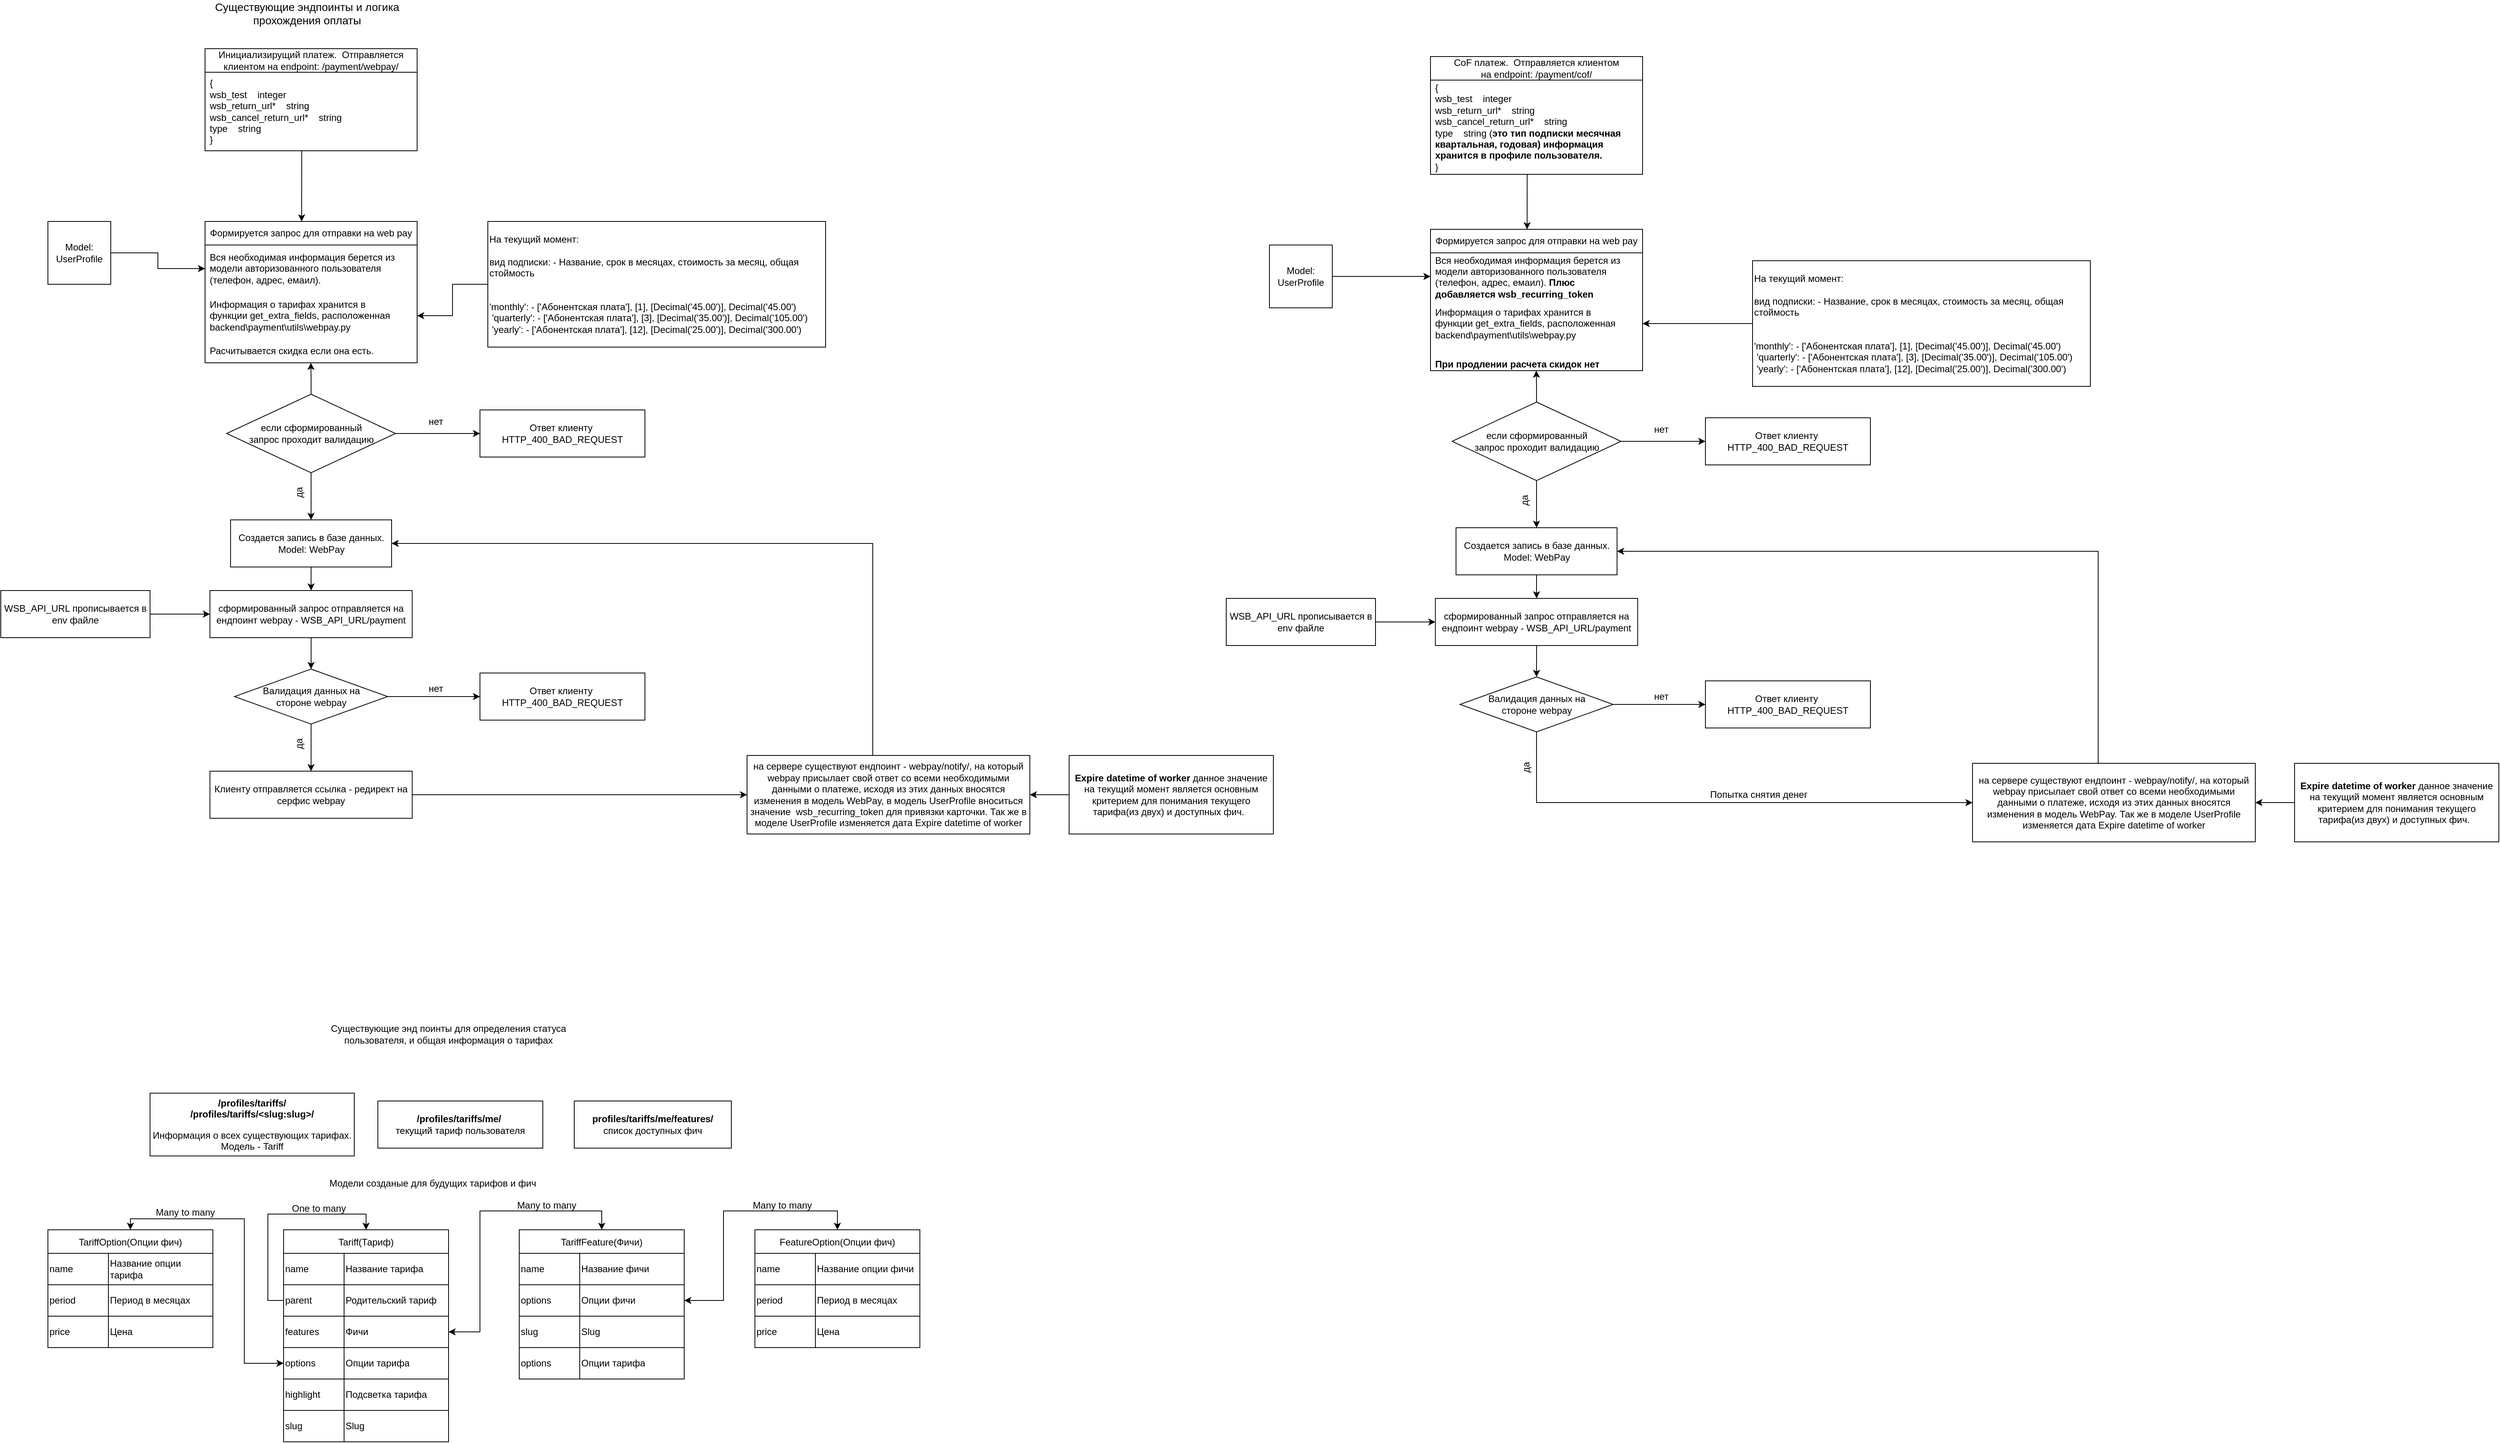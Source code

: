 <mxfile version="21.8.0" type="github">
  <diagram name="Страница — 1" id="0JQ686lqPjQ36ibhbS3w">
    <mxGraphModel dx="6007" dy="2873" grid="1" gridSize="10" guides="1" tooltips="1" connect="1" arrows="1" fold="1" page="1" pageScale="1" pageWidth="827" pageHeight="1169" math="0" shadow="0">
      <root>
        <mxCell id="0" />
        <mxCell id="1" parent="0" />
        <mxCell id="bqGs3hgugpt45MELi2YD-1" value="&lt;font style=&quot;font-size: 14px;&quot;&gt;Существующие эндпоинты и логика прохождения оплаты&lt;/font&gt;" style="text;html=1;strokeColor=none;fillColor=none;align=center;verticalAlign=middle;whiteSpace=wrap;rounded=0;" parent="1" vertex="1">
          <mxGeometry x="290" y="40" width="280" height="30" as="geometry" />
        </mxCell>
        <mxCell id="bqGs3hgugpt45MELi2YD-169" style="edgeStyle=orthogonalEdgeStyle;rounded=0;orthogonalLoop=1;jettySize=auto;html=1;entryX=0.5;entryY=0;entryDx=0;entryDy=0;" parent="1" source="bqGs3hgugpt45MELi2YD-86" target="bqGs3hgugpt45MELi2YD-82" edge="1">
          <mxGeometry relative="1" as="geometry">
            <Array as="points">
              <mxPoint x="380" y="1694" />
              <mxPoint x="380" y="1584" />
              <mxPoint x="505" y="1584" />
            </Array>
          </mxGeometry>
        </mxCell>
        <mxCell id="bqGs3hgugpt45MELi2YD-5" value="Инициализирущий платеж.&amp;nbsp; Отправляется клиентом на&amp;nbsp;endpoint: /payment/webpay/" style="swimlane;fontStyle=0;childLayout=stackLayout;horizontal=1;startSize=30;horizontalStack=0;resizeParent=1;resizeParentMax=0;resizeLast=0;collapsible=1;marginBottom=0;whiteSpace=wrap;html=1;" parent="1" vertex="1">
          <mxGeometry x="300" y="100" width="270" height="130" as="geometry" />
        </mxCell>
        <mxCell id="bqGs3hgugpt45MELi2YD-7" value="&lt;div&gt;{&lt;/div&gt;&lt;div&gt;wsb_test&lt;span style=&quot;white-space: pre;&quot;&gt;&amp;nbsp;&amp;nbsp;&amp;nbsp;&amp;nbsp;&lt;/span&gt;integer&lt;/div&gt;&lt;div&gt;wsb_return_url*&lt;span style=&quot;&quot;&gt;&lt;span style=&quot;white-space: pre;&quot;&gt;&amp;nbsp;&amp;nbsp;&amp;nbsp;&amp;nbsp;&lt;/span&gt;&lt;/span&gt;string&lt;/div&gt;&lt;div&gt;wsb_cancel_return_url*&lt;span style=&quot;&quot;&gt;&lt;span style=&quot;white-space: pre;&quot;&gt;&amp;nbsp;&amp;nbsp;&amp;nbsp;&amp;nbsp;&lt;/span&gt;&lt;/span&gt;string&lt;/div&gt;&lt;div&gt;type&lt;span style=&quot;&quot;&gt;&lt;span style=&quot;white-space: pre;&quot;&gt;&amp;nbsp;&amp;nbsp;&amp;nbsp;&amp;nbsp;&lt;/span&gt;&lt;/span&gt;string&lt;/div&gt;&lt;div&gt;}&lt;/div&gt;" style="text;strokeColor=none;fillColor=none;align=left;verticalAlign=middle;spacingLeft=4;spacingRight=4;overflow=hidden;points=[[0,0.5],[1,0.5]];portConstraint=eastwest;rotatable=0;whiteSpace=wrap;html=1;" parent="bqGs3hgugpt45MELi2YD-5" vertex="1">
          <mxGeometry y="30" width="270" height="100" as="geometry" />
        </mxCell>
        <mxCell id="bqGs3hgugpt45MELi2YD-9" value="" style="endArrow=classic;html=1;rounded=0;exitX=0.456;exitY=0.997;exitDx=0;exitDy=0;exitPerimeter=0;" parent="1" source="bqGs3hgugpt45MELi2YD-7" edge="1">
          <mxGeometry width="50" height="50" relative="1" as="geometry">
            <mxPoint x="530" y="140" as="sourcePoint" />
            <mxPoint x="423" y="320" as="targetPoint" />
          </mxGeometry>
        </mxCell>
        <mxCell id="bqGs3hgugpt45MELi2YD-10" value="Формируется запрос для отправки на web pay" style="swimlane;fontStyle=0;childLayout=stackLayout;horizontal=1;startSize=30;horizontalStack=0;resizeParent=1;resizeParentMax=0;resizeLast=0;collapsible=1;marginBottom=0;whiteSpace=wrap;html=1;" parent="1" vertex="1">
          <mxGeometry x="300" y="320" width="270" height="180" as="geometry" />
        </mxCell>
        <mxCell id="bqGs3hgugpt45MELi2YD-11" value="Вся необходимая информация берется из модели авторизованного&amp;nbsp;пользователя (телефон, адрес, емаил)." style="text;strokeColor=none;fillColor=none;align=left;verticalAlign=middle;spacingLeft=4;spacingRight=4;overflow=hidden;points=[[0,0.5],[1,0.5]];portConstraint=eastwest;rotatable=0;whiteSpace=wrap;html=1;" parent="bqGs3hgugpt45MELi2YD-10" vertex="1">
          <mxGeometry y="30" width="270" height="60" as="geometry" />
        </mxCell>
        <mxCell id="bqGs3hgugpt45MELi2YD-12" value="Информация о тарифах хранится в функции&amp;nbsp;get_extra_fields, расположенная backend\payment\utils\webpay.py" style="text;strokeColor=none;fillColor=none;align=left;verticalAlign=middle;spacingLeft=4;spacingRight=4;overflow=hidden;points=[[0,0.5],[1,0.5]];portConstraint=eastwest;rotatable=0;whiteSpace=wrap;html=1;" parent="bqGs3hgugpt45MELi2YD-10" vertex="1">
          <mxGeometry y="90" width="270" height="60" as="geometry" />
        </mxCell>
        <mxCell id="bqGs3hgugpt45MELi2YD-13" value="Расчитывается скидка если она есть." style="text;strokeColor=none;fillColor=none;align=left;verticalAlign=middle;spacingLeft=4;spacingRight=4;overflow=hidden;points=[[0,0.5],[1,0.5]];portConstraint=eastwest;rotatable=0;whiteSpace=wrap;html=1;" parent="bqGs3hgugpt45MELi2YD-10" vertex="1">
          <mxGeometry y="150" width="270" height="30" as="geometry" />
        </mxCell>
        <mxCell id="bqGs3hgugpt45MELi2YD-15" style="edgeStyle=orthogonalEdgeStyle;rounded=0;orthogonalLoop=1;jettySize=auto;html=1;entryX=0;entryY=0.5;entryDx=0;entryDy=0;" parent="1" source="bqGs3hgugpt45MELi2YD-14" target="bqGs3hgugpt45MELi2YD-11" edge="1">
          <mxGeometry relative="1" as="geometry" />
        </mxCell>
        <mxCell id="bqGs3hgugpt45MELi2YD-14" value="Model: UserProfile" style="whiteSpace=wrap;html=1;aspect=fixed;" parent="1" vertex="1">
          <mxGeometry x="100" y="320" width="80" height="80" as="geometry" />
        </mxCell>
        <mxCell id="bqGs3hgugpt45MELi2YD-20" style="edgeStyle=orthogonalEdgeStyle;rounded=0;orthogonalLoop=1;jettySize=auto;html=1;entryX=1;entryY=0.5;entryDx=0;entryDy=0;" parent="1" source="bqGs3hgugpt45MELi2YD-19" target="bqGs3hgugpt45MELi2YD-12" edge="1">
          <mxGeometry relative="1" as="geometry" />
        </mxCell>
        <mxCell id="bqGs3hgugpt45MELi2YD-19" value="На текущий момент:&lt;br&gt;&lt;br&gt;вид подписки: - Название, срок в месяцах, стоимость за месяц, общая стоймость&lt;br&gt;&lt;br&gt;&lt;br&gt;&lt;div&gt;&#39;monthly&#39;: - [&#39;Абонентская плата&#39;], [1], [Decimal(&#39;45.00&#39;)], Decimal(&#39;45.00&#39;)&lt;/div&gt;&lt;div&gt;&amp;nbsp;&#39;quarterly&#39;: - [&#39;Абонентская плата&#39;], [3], [Decimal(&#39;35.00&#39;)], Decimal(&#39;105.00&#39;)&lt;/div&gt;&lt;div&gt;&amp;nbsp;&#39;yearly&#39;: - [&#39;Абонентская плата&#39;], [12], [Decimal(&#39;25.00&#39;)], Decimal(&#39;300.00&#39;)&lt;/div&gt;" style="rounded=0;whiteSpace=wrap;html=1;align=left;" parent="1" vertex="1">
          <mxGeometry x="660" y="320" width="430" height="160" as="geometry" />
        </mxCell>
        <mxCell id="bqGs3hgugpt45MELi2YD-24" style="edgeStyle=orthogonalEdgeStyle;rounded=0;orthogonalLoop=1;jettySize=auto;html=1;entryX=0.499;entryY=1;entryDx=0;entryDy=0;entryPerimeter=0;" parent="1" source="bqGs3hgugpt45MELi2YD-21" target="bqGs3hgugpt45MELi2YD-13" edge="1">
          <mxGeometry relative="1" as="geometry" />
        </mxCell>
        <mxCell id="bqGs3hgugpt45MELi2YD-27" style="edgeStyle=orthogonalEdgeStyle;rounded=0;orthogonalLoop=1;jettySize=auto;html=1;entryX=0.5;entryY=0;entryDx=0;entryDy=0;" parent="1" source="bqGs3hgugpt45MELi2YD-21" target="bqGs3hgugpt45MELi2YD-25" edge="1">
          <mxGeometry relative="1" as="geometry" />
        </mxCell>
        <mxCell id="bqGs3hgugpt45MELi2YD-36" style="edgeStyle=orthogonalEdgeStyle;rounded=0;orthogonalLoop=1;jettySize=auto;html=1;entryX=0;entryY=0.5;entryDx=0;entryDy=0;" parent="1" source="bqGs3hgugpt45MELi2YD-21" target="bqGs3hgugpt45MELi2YD-35" edge="1">
          <mxGeometry relative="1" as="geometry" />
        </mxCell>
        <mxCell id="bqGs3hgugpt45MELi2YD-21" value="если сформированный&lt;br&gt;запрос проходит валидацию" style="rhombus;whiteSpace=wrap;html=1;" parent="1" vertex="1">
          <mxGeometry x="327.5" y="540" width="215" height="100" as="geometry" />
        </mxCell>
        <mxCell id="bqGs3hgugpt45MELi2YD-33" style="edgeStyle=orthogonalEdgeStyle;rounded=0;orthogonalLoop=1;jettySize=auto;html=1;" parent="1" source="bqGs3hgugpt45MELi2YD-25" target="bqGs3hgugpt45MELi2YD-29" edge="1">
          <mxGeometry relative="1" as="geometry" />
        </mxCell>
        <mxCell id="bqGs3hgugpt45MELi2YD-25" value="Создается запись в базе данных. Model:&amp;nbsp;WebPay" style="rounded=0;whiteSpace=wrap;html=1;" parent="1" vertex="1">
          <mxGeometry x="332.5" y="700" width="205" height="60" as="geometry" />
        </mxCell>
        <mxCell id="bqGs3hgugpt45MELi2YD-28" value="да" style="text;html=1;strokeColor=none;fillColor=none;align=center;verticalAlign=middle;whiteSpace=wrap;rounded=0;rotation=-90;" parent="1" vertex="1">
          <mxGeometry x="390" y="650" width="60" height="30" as="geometry" />
        </mxCell>
        <mxCell id="bqGs3hgugpt45MELi2YD-39" style="edgeStyle=orthogonalEdgeStyle;rounded=0;orthogonalLoop=1;jettySize=auto;html=1;entryX=0.5;entryY=0;entryDx=0;entryDy=0;" parent="1" source="bqGs3hgugpt45MELi2YD-29" target="bqGs3hgugpt45MELi2YD-34" edge="1">
          <mxGeometry relative="1" as="geometry" />
        </mxCell>
        <mxCell id="bqGs3hgugpt45MELi2YD-29" value="сформированный запрос отправляется на ендпоинт webpay - WSB_API_URL/payment" style="rounded=0;whiteSpace=wrap;html=1;" parent="1" vertex="1">
          <mxGeometry x="306.25" y="790" width="257.5" height="60" as="geometry" />
        </mxCell>
        <mxCell id="bqGs3hgugpt45MELi2YD-32" style="edgeStyle=orthogonalEdgeStyle;rounded=0;orthogonalLoop=1;jettySize=auto;html=1;entryX=0;entryY=0.5;entryDx=0;entryDy=0;" parent="1" source="bqGs3hgugpt45MELi2YD-31" target="bqGs3hgugpt45MELi2YD-29" edge="1">
          <mxGeometry relative="1" as="geometry">
            <mxPoint x="300" y="820" as="targetPoint" />
          </mxGeometry>
        </mxCell>
        <mxCell id="bqGs3hgugpt45MELi2YD-31" value="WSB_API_URL прописывается в env файле" style="rounded=0;whiteSpace=wrap;html=1;" parent="1" vertex="1">
          <mxGeometry x="40" y="790" width="190" height="60" as="geometry" />
        </mxCell>
        <mxCell id="bqGs3hgugpt45MELi2YD-41" style="edgeStyle=orthogonalEdgeStyle;rounded=0;orthogonalLoop=1;jettySize=auto;html=1;entryX=0;entryY=0.5;entryDx=0;entryDy=0;" parent="1" source="bqGs3hgugpt45MELi2YD-34" target="bqGs3hgugpt45MELi2YD-40" edge="1">
          <mxGeometry relative="1" as="geometry" />
        </mxCell>
        <mxCell id="bqGs3hgugpt45MELi2YD-46" style="edgeStyle=orthogonalEdgeStyle;rounded=0;orthogonalLoop=1;jettySize=auto;html=1;entryX=0.5;entryY=0;entryDx=0;entryDy=0;" parent="1" source="bqGs3hgugpt45MELi2YD-34" target="bqGs3hgugpt45MELi2YD-45" edge="1">
          <mxGeometry relative="1" as="geometry" />
        </mxCell>
        <mxCell id="bqGs3hgugpt45MELi2YD-34" value="Валидация данных на&lt;br&gt;стороне webpay" style="rhombus;whiteSpace=wrap;html=1;" parent="1" vertex="1">
          <mxGeometry x="337.5" y="890" width="195" height="70" as="geometry" />
        </mxCell>
        <mxCell id="bqGs3hgugpt45MELi2YD-35" value="Ответ клиенту&amp;nbsp;&lt;br&gt;HTTP_400_BAD_REQUEST" style="rounded=0;whiteSpace=wrap;html=1;" parent="1" vertex="1">
          <mxGeometry x="650" y="560" width="210" height="60" as="geometry" />
        </mxCell>
        <mxCell id="bqGs3hgugpt45MELi2YD-37" value="нет" style="text;html=1;strokeColor=none;fillColor=none;align=center;verticalAlign=middle;whiteSpace=wrap;rounded=0;rotation=0;" parent="1" vertex="1">
          <mxGeometry x="563.75" y="560" width="60" height="30" as="geometry" />
        </mxCell>
        <mxCell id="bqGs3hgugpt45MELi2YD-40" value="Ответ клиенту&amp;nbsp;&lt;br&gt;HTTP_400_BAD_REQUEST" style="rounded=0;whiteSpace=wrap;html=1;" parent="1" vertex="1">
          <mxGeometry x="650" y="895" width="210" height="60" as="geometry" />
        </mxCell>
        <mxCell id="bqGs3hgugpt45MELi2YD-42" value="нет" style="text;html=1;strokeColor=none;fillColor=none;align=center;verticalAlign=middle;whiteSpace=wrap;rounded=0;rotation=0;" parent="1" vertex="1">
          <mxGeometry x="563.75" y="900" width="60" height="30" as="geometry" />
        </mxCell>
        <mxCell id="bqGs3hgugpt45MELi2YD-49" style="edgeStyle=orthogonalEdgeStyle;rounded=0;orthogonalLoop=1;jettySize=auto;html=1;" parent="1" source="bqGs3hgugpt45MELi2YD-45" edge="1">
          <mxGeometry relative="1" as="geometry">
            <mxPoint x="990.0" y="1050" as="targetPoint" />
          </mxGeometry>
        </mxCell>
        <mxCell id="bqGs3hgugpt45MELi2YD-45" value="Клиенту отправляется ссылка - редирект на серфис webpay" style="rounded=0;whiteSpace=wrap;html=1;" parent="1" vertex="1">
          <mxGeometry x="306.25" y="1020" width="257.5" height="60" as="geometry" />
        </mxCell>
        <mxCell id="bqGs3hgugpt45MELi2YD-48" value="да" style="text;html=1;strokeColor=none;fillColor=none;align=center;verticalAlign=middle;whiteSpace=wrap;rounded=0;rotation=-90;" parent="1" vertex="1">
          <mxGeometry x="390" y="970" width="60" height="30" as="geometry" />
        </mxCell>
        <mxCell id="bqGs3hgugpt45MELi2YD-51" style="edgeStyle=orthogonalEdgeStyle;rounded=0;orthogonalLoop=1;jettySize=auto;html=1;entryX=1;entryY=0.5;entryDx=0;entryDy=0;" parent="1" source="bqGs3hgugpt45MELi2YD-50" target="bqGs3hgugpt45MELi2YD-25" edge="1">
          <mxGeometry relative="1" as="geometry">
            <Array as="points">
              <mxPoint x="1150" y="730" />
            </Array>
          </mxGeometry>
        </mxCell>
        <mxCell id="bqGs3hgugpt45MELi2YD-50" value="на сервере существуют ендпоинт -&amp;nbsp;webpay/notify/, на который webpay присылает свой ответ со всеми необходимыми данными о платеже, исходя из этих данных вносятся изменения в модель WebPay, в модель UserProfile вноситься значение&amp;nbsp;&amp;nbsp;wsb_recurring_token&lt;span style=&quot;background-color: initial;&quot;&gt;&amp;nbsp;для привязки карточки. Так же в моделе&amp;nbsp;&lt;/span&gt;UserProfile изменяется дата&amp;nbsp;Expire datetime of worker" style="rounded=0;whiteSpace=wrap;html=1;" parent="1" vertex="1">
          <mxGeometry x="990" y="1000" width="360" height="100" as="geometry" />
        </mxCell>
        <mxCell id="bqGs3hgugpt45MELi2YD-53" style="edgeStyle=orthogonalEdgeStyle;rounded=0;orthogonalLoop=1;jettySize=auto;html=1;entryX=1;entryY=0.5;entryDx=0;entryDy=0;" parent="1" source="bqGs3hgugpt45MELi2YD-52" target="bqGs3hgugpt45MELi2YD-50" edge="1">
          <mxGeometry relative="1" as="geometry" />
        </mxCell>
        <mxCell id="bqGs3hgugpt45MELi2YD-52" value="&lt;b&gt;Expire datetime of worker&lt;/b&gt; данное значение на текущий момент является основным критерием для понимания текущего тарифа(из двух) и доступных фич.&amp;nbsp;&amp;nbsp;" style="rounded=0;whiteSpace=wrap;html=1;" parent="1" vertex="1">
          <mxGeometry x="1400" y="1000" width="260" height="100" as="geometry" />
        </mxCell>
        <mxCell id="bqGs3hgugpt45MELi2YD-54" value="Существующие энд поинты для определения статуса пользователя, и общая информация о тарифах" style="text;html=1;strokeColor=none;fillColor=none;align=center;verticalAlign=middle;whiteSpace=wrap;rounded=0;" parent="1" vertex="1">
          <mxGeometry x="450" y="1340" width="320" height="30" as="geometry" />
        </mxCell>
        <mxCell id="bqGs3hgugpt45MELi2YD-55" value="&lt;b&gt;​/profiles​/tariffs​/&lt;br&gt;&lt;/b&gt;&lt;b style=&quot;background-color: initial;&quot;&gt;/profiles/tariffs/&amp;lt;slug:slug&amp;gt;/&lt;/b&gt;&lt;b&gt;&lt;br&gt;&lt;/b&gt;&lt;p class=&quot;MsoNormal&quot;&gt;&lt;/p&gt;Информация о всех существующих тарифах.&lt;br&gt;Модель -&amp;nbsp;Tariff" style="rounded=0;whiteSpace=wrap;html=1;" parent="1" vertex="1">
          <mxGeometry x="230" y="1430" width="260" height="80" as="geometry" />
        </mxCell>
        <mxCell id="bqGs3hgugpt45MELi2YD-56" value="&lt;span style=&quot;border-color: var(--border-color);&quot;&gt;&lt;b&gt;​/profiles​/tariffs​/me/&amp;nbsp;&lt;/b&gt;&lt;br&gt;текущий тариф пользователя&lt;br&gt;&lt;/span&gt;" style="rounded=0;whiteSpace=wrap;html=1;" parent="1" vertex="1">
          <mxGeometry x="520" y="1440" width="210" height="60" as="geometry" />
        </mxCell>
        <mxCell id="bqGs3hgugpt45MELi2YD-57" value="&lt;p class=&quot;MsoNormal&quot;&gt;&lt;b&gt;profiles/tariffs/me/features/&lt;/b&gt;&lt;br&gt;список доступных фич&lt;/p&gt;" style="rounded=0;whiteSpace=wrap;html=1;" parent="1" vertex="1">
          <mxGeometry x="770" y="1440" width="200" height="60" as="geometry" />
        </mxCell>
        <mxCell id="bqGs3hgugpt45MELi2YD-58" value="Модели созданые для будущих тарифов и фич" style="text;html=1;strokeColor=none;fillColor=none;align=center;verticalAlign=middle;whiteSpace=wrap;rounded=0;" parent="1" vertex="1">
          <mxGeometry x="380" y="1530" width="420" height="30" as="geometry" />
        </mxCell>
        <mxCell id="bqGs3hgugpt45MELi2YD-82" value="Tariff(Тариф)" style="shape=table;startSize=30;container=1;collapsible=0;childLayout=tableLayout;" parent="1" vertex="1">
          <mxGeometry x="400" y="1604" width="210" height="270" as="geometry" />
        </mxCell>
        <mxCell id="bqGs3hgugpt45MELi2YD-83" value="" style="shape=tableRow;horizontal=0;startSize=0;swimlaneHead=0;swimlaneBody=0;strokeColor=inherit;top=0;left=0;bottom=0;right=0;collapsible=0;dropTarget=0;fillColor=none;points=[[0,0.5],[1,0.5]];portConstraint=eastwest;" parent="bqGs3hgugpt45MELi2YD-82" vertex="1">
          <mxGeometry y="30" width="210" height="40" as="geometry" />
        </mxCell>
        <mxCell id="bqGs3hgugpt45MELi2YD-84" value="name&amp;nbsp;" style="shape=partialRectangle;html=1;whiteSpace=wrap;connectable=0;strokeColor=inherit;overflow=hidden;fillColor=none;top=0;left=0;bottom=0;right=0;pointerEvents=1;align=left;" parent="bqGs3hgugpt45MELi2YD-83" vertex="1">
          <mxGeometry width="77" height="40" as="geometry">
            <mxRectangle width="77" height="40" as="alternateBounds" />
          </mxGeometry>
        </mxCell>
        <mxCell id="bqGs3hgugpt45MELi2YD-85" value="Название тарифа" style="shape=partialRectangle;html=1;whiteSpace=wrap;connectable=0;strokeColor=inherit;overflow=hidden;fillColor=none;top=0;left=0;bottom=0;right=0;pointerEvents=1;align=left;" parent="bqGs3hgugpt45MELi2YD-83" vertex="1">
          <mxGeometry x="77" width="133" height="40" as="geometry">
            <mxRectangle width="133" height="40" as="alternateBounds" />
          </mxGeometry>
        </mxCell>
        <mxCell id="bqGs3hgugpt45MELi2YD-86" value="" style="shape=tableRow;horizontal=0;startSize=0;swimlaneHead=0;swimlaneBody=0;strokeColor=inherit;top=0;left=0;bottom=0;right=0;collapsible=0;dropTarget=0;fillColor=none;points=[[0,0.5],[1,0.5]];portConstraint=eastwest;" parent="bqGs3hgugpt45MELi2YD-82" vertex="1">
          <mxGeometry y="70" width="210" height="40" as="geometry" />
        </mxCell>
        <mxCell id="bqGs3hgugpt45MELi2YD-87" value="parent&amp;nbsp;" style="shape=partialRectangle;html=1;whiteSpace=wrap;connectable=0;strokeColor=inherit;overflow=hidden;fillColor=none;top=0;left=0;bottom=0;right=0;pointerEvents=1;align=left;" parent="bqGs3hgugpt45MELi2YD-86" vertex="1">
          <mxGeometry width="77" height="40" as="geometry">
            <mxRectangle width="77" height="40" as="alternateBounds" />
          </mxGeometry>
        </mxCell>
        <mxCell id="bqGs3hgugpt45MELi2YD-88" value="Родительский тариф" style="shape=partialRectangle;html=1;whiteSpace=wrap;connectable=0;strokeColor=inherit;overflow=hidden;fillColor=none;top=0;left=0;bottom=0;right=0;pointerEvents=1;align=left;" parent="bqGs3hgugpt45MELi2YD-86" vertex="1">
          <mxGeometry x="77" width="133" height="40" as="geometry">
            <mxRectangle width="133" height="40" as="alternateBounds" />
          </mxGeometry>
        </mxCell>
        <mxCell id="bqGs3hgugpt45MELi2YD-89" value="" style="shape=tableRow;horizontal=0;startSize=0;swimlaneHead=0;swimlaneBody=0;strokeColor=inherit;top=0;left=0;bottom=0;right=0;collapsible=0;dropTarget=0;fillColor=none;points=[[0,0.5],[1,0.5]];portConstraint=eastwest;" parent="bqGs3hgugpt45MELi2YD-82" vertex="1">
          <mxGeometry y="110" width="210" height="40" as="geometry" />
        </mxCell>
        <mxCell id="bqGs3hgugpt45MELi2YD-90" value="features&amp;nbsp;" style="shape=partialRectangle;html=1;whiteSpace=wrap;connectable=0;strokeColor=inherit;overflow=hidden;fillColor=none;top=0;left=0;bottom=0;right=0;pointerEvents=1;align=left;" parent="bqGs3hgugpt45MELi2YD-89" vertex="1">
          <mxGeometry width="77" height="40" as="geometry">
            <mxRectangle width="77" height="40" as="alternateBounds" />
          </mxGeometry>
        </mxCell>
        <mxCell id="bqGs3hgugpt45MELi2YD-91" value="Фичи" style="shape=partialRectangle;html=1;whiteSpace=wrap;connectable=0;strokeColor=inherit;overflow=hidden;fillColor=none;top=0;left=0;bottom=0;right=0;pointerEvents=1;align=left;" parent="bqGs3hgugpt45MELi2YD-89" vertex="1">
          <mxGeometry x="77" width="133" height="40" as="geometry">
            <mxRectangle width="133" height="40" as="alternateBounds" />
          </mxGeometry>
        </mxCell>
        <mxCell id="bqGs3hgugpt45MELi2YD-92" value="" style="shape=tableRow;horizontal=0;startSize=0;swimlaneHead=0;swimlaneBody=0;strokeColor=inherit;top=0;left=0;bottom=0;right=0;collapsible=0;dropTarget=0;fillColor=none;points=[[0,0.5],[1,0.5]];portConstraint=eastwest;" parent="bqGs3hgugpt45MELi2YD-82" vertex="1">
          <mxGeometry y="150" width="210" height="40" as="geometry" />
        </mxCell>
        <mxCell id="bqGs3hgugpt45MELi2YD-93" value="options&amp;nbsp;" style="shape=partialRectangle;html=1;whiteSpace=wrap;connectable=0;strokeColor=inherit;overflow=hidden;fillColor=none;top=0;left=0;bottom=0;right=0;pointerEvents=1;align=left;" parent="bqGs3hgugpt45MELi2YD-92" vertex="1">
          <mxGeometry width="77" height="40" as="geometry">
            <mxRectangle width="77" height="40" as="alternateBounds" />
          </mxGeometry>
        </mxCell>
        <mxCell id="bqGs3hgugpt45MELi2YD-94" value="Опции тарифа" style="shape=partialRectangle;html=1;whiteSpace=wrap;connectable=0;strokeColor=inherit;overflow=hidden;fillColor=none;top=0;left=0;bottom=0;right=0;pointerEvents=1;align=left;" parent="bqGs3hgugpt45MELi2YD-92" vertex="1">
          <mxGeometry x="77" width="133" height="40" as="geometry">
            <mxRectangle width="133" height="40" as="alternateBounds" />
          </mxGeometry>
        </mxCell>
        <mxCell id="bqGs3hgugpt45MELi2YD-95" style="shape=tableRow;horizontal=0;startSize=0;swimlaneHead=0;swimlaneBody=0;strokeColor=inherit;top=0;left=0;bottom=0;right=0;collapsible=0;dropTarget=0;fillColor=none;points=[[0,0.5],[1,0.5]];portConstraint=eastwest;" parent="bqGs3hgugpt45MELi2YD-82" vertex="1">
          <mxGeometry y="190" width="210" height="40" as="geometry" />
        </mxCell>
        <mxCell id="bqGs3hgugpt45MELi2YD-96" value="highlight&amp;nbsp;" style="shape=partialRectangle;html=1;whiteSpace=wrap;connectable=0;strokeColor=inherit;overflow=hidden;fillColor=none;top=0;left=0;bottom=0;right=0;pointerEvents=1;align=left;" parent="bqGs3hgugpt45MELi2YD-95" vertex="1">
          <mxGeometry width="77" height="40" as="geometry">
            <mxRectangle width="77" height="40" as="alternateBounds" />
          </mxGeometry>
        </mxCell>
        <mxCell id="bqGs3hgugpt45MELi2YD-97" value="Подсветка тарифа" style="shape=partialRectangle;html=1;whiteSpace=wrap;connectable=0;strokeColor=inherit;overflow=hidden;fillColor=none;top=0;left=0;bottom=0;right=0;pointerEvents=1;align=left;" parent="bqGs3hgugpt45MELi2YD-95" vertex="1">
          <mxGeometry x="77" width="133" height="40" as="geometry">
            <mxRectangle width="133" height="40" as="alternateBounds" />
          </mxGeometry>
        </mxCell>
        <mxCell id="bqGs3hgugpt45MELi2YD-98" style="shape=tableRow;horizontal=0;startSize=0;swimlaneHead=0;swimlaneBody=0;strokeColor=inherit;top=0;left=0;bottom=0;right=0;collapsible=0;dropTarget=0;fillColor=none;points=[[0,0.5],[1,0.5]];portConstraint=eastwest;" parent="bqGs3hgugpt45MELi2YD-82" vertex="1">
          <mxGeometry y="230" width="210" height="40" as="geometry" />
        </mxCell>
        <mxCell id="bqGs3hgugpt45MELi2YD-99" value="slug" style="shape=partialRectangle;html=1;whiteSpace=wrap;connectable=0;strokeColor=inherit;overflow=hidden;fillColor=none;top=0;left=0;bottom=0;right=0;pointerEvents=1;align=left;" parent="bqGs3hgugpt45MELi2YD-98" vertex="1">
          <mxGeometry width="77" height="40" as="geometry">
            <mxRectangle width="77" height="40" as="alternateBounds" />
          </mxGeometry>
        </mxCell>
        <mxCell id="bqGs3hgugpt45MELi2YD-100" value="Slug" style="shape=partialRectangle;html=1;whiteSpace=wrap;connectable=0;strokeColor=inherit;overflow=hidden;fillColor=none;top=0;left=0;bottom=0;right=0;pointerEvents=1;align=left;" parent="bqGs3hgugpt45MELi2YD-98" vertex="1">
          <mxGeometry x="77" width="133" height="40" as="geometry">
            <mxRectangle width="133" height="40" as="alternateBounds" />
          </mxGeometry>
        </mxCell>
        <mxCell id="bqGs3hgugpt45MELi2YD-101" value="TariffFeature(Фичи)" style="shape=table;startSize=30;container=1;collapsible=0;childLayout=tableLayout;" parent="1" vertex="1">
          <mxGeometry x="700" y="1604" width="210" height="190" as="geometry" />
        </mxCell>
        <mxCell id="bqGs3hgugpt45MELi2YD-102" value="" style="shape=tableRow;horizontal=0;startSize=0;swimlaneHead=0;swimlaneBody=0;strokeColor=inherit;top=0;left=0;bottom=0;right=0;collapsible=0;dropTarget=0;fillColor=none;points=[[0,0.5],[1,0.5]];portConstraint=eastwest;" parent="bqGs3hgugpt45MELi2YD-101" vertex="1">
          <mxGeometry y="30" width="210" height="40" as="geometry" />
        </mxCell>
        <mxCell id="bqGs3hgugpt45MELi2YD-103" value="name&amp;nbsp;" style="shape=partialRectangle;html=1;whiteSpace=wrap;connectable=0;strokeColor=inherit;overflow=hidden;fillColor=none;top=0;left=0;bottom=0;right=0;pointerEvents=1;align=left;" parent="bqGs3hgugpt45MELi2YD-102" vertex="1">
          <mxGeometry width="77" height="40" as="geometry">
            <mxRectangle width="77" height="40" as="alternateBounds" />
          </mxGeometry>
        </mxCell>
        <mxCell id="bqGs3hgugpt45MELi2YD-104" value="Название фичи" style="shape=partialRectangle;html=1;whiteSpace=wrap;connectable=0;strokeColor=inherit;overflow=hidden;fillColor=none;top=0;left=0;bottom=0;right=0;pointerEvents=1;align=left;" parent="bqGs3hgugpt45MELi2YD-102" vertex="1">
          <mxGeometry x="77" width="133" height="40" as="geometry">
            <mxRectangle width="133" height="40" as="alternateBounds" />
          </mxGeometry>
        </mxCell>
        <mxCell id="bqGs3hgugpt45MELi2YD-105" value="" style="shape=tableRow;horizontal=0;startSize=0;swimlaneHead=0;swimlaneBody=0;strokeColor=inherit;top=0;left=0;bottom=0;right=0;collapsible=0;dropTarget=0;fillColor=none;points=[[0,0.5],[1,0.5]];portConstraint=eastwest;" parent="bqGs3hgugpt45MELi2YD-101" vertex="1">
          <mxGeometry y="70" width="210" height="40" as="geometry" />
        </mxCell>
        <mxCell id="bqGs3hgugpt45MELi2YD-106" value="options&amp;nbsp;" style="shape=partialRectangle;html=1;whiteSpace=wrap;connectable=0;strokeColor=inherit;overflow=hidden;fillColor=none;top=0;left=0;bottom=0;right=0;pointerEvents=1;align=left;" parent="bqGs3hgugpt45MELi2YD-105" vertex="1">
          <mxGeometry width="77" height="40" as="geometry">
            <mxRectangle width="77" height="40" as="alternateBounds" />
          </mxGeometry>
        </mxCell>
        <mxCell id="bqGs3hgugpt45MELi2YD-107" value="Опции фичи" style="shape=partialRectangle;html=1;whiteSpace=wrap;connectable=0;strokeColor=inherit;overflow=hidden;fillColor=none;top=0;left=0;bottom=0;right=0;pointerEvents=1;align=left;" parent="bqGs3hgugpt45MELi2YD-105" vertex="1">
          <mxGeometry x="77" width="133" height="40" as="geometry">
            <mxRectangle width="133" height="40" as="alternateBounds" />
          </mxGeometry>
        </mxCell>
        <mxCell id="bqGs3hgugpt45MELi2YD-108" value="" style="shape=tableRow;horizontal=0;startSize=0;swimlaneHead=0;swimlaneBody=0;strokeColor=inherit;top=0;left=0;bottom=0;right=0;collapsible=0;dropTarget=0;fillColor=none;points=[[0,0.5],[1,0.5]];portConstraint=eastwest;" parent="bqGs3hgugpt45MELi2YD-101" vertex="1">
          <mxGeometry y="110" width="210" height="40" as="geometry" />
        </mxCell>
        <mxCell id="bqGs3hgugpt45MELi2YD-109" value="slug" style="shape=partialRectangle;html=1;whiteSpace=wrap;connectable=0;strokeColor=inherit;overflow=hidden;fillColor=none;top=0;left=0;bottom=0;right=0;pointerEvents=1;align=left;" parent="bqGs3hgugpt45MELi2YD-108" vertex="1">
          <mxGeometry width="77" height="40" as="geometry">
            <mxRectangle width="77" height="40" as="alternateBounds" />
          </mxGeometry>
        </mxCell>
        <mxCell id="bqGs3hgugpt45MELi2YD-110" value="Slug" style="shape=partialRectangle;html=1;whiteSpace=wrap;connectable=0;strokeColor=inherit;overflow=hidden;fillColor=none;top=0;left=0;bottom=0;right=0;pointerEvents=1;align=left;" parent="bqGs3hgugpt45MELi2YD-108" vertex="1">
          <mxGeometry x="77" width="133" height="40" as="geometry">
            <mxRectangle width="133" height="40" as="alternateBounds" />
          </mxGeometry>
        </mxCell>
        <mxCell id="bqGs3hgugpt45MELi2YD-111" value="" style="shape=tableRow;horizontal=0;startSize=0;swimlaneHead=0;swimlaneBody=0;strokeColor=inherit;top=0;left=0;bottom=0;right=0;collapsible=0;dropTarget=0;fillColor=none;points=[[0,0.5],[1,0.5]];portConstraint=eastwest;" parent="bqGs3hgugpt45MELi2YD-101" vertex="1">
          <mxGeometry y="150" width="210" height="40" as="geometry" />
        </mxCell>
        <mxCell id="bqGs3hgugpt45MELi2YD-112" value="options&amp;nbsp;" style="shape=partialRectangle;html=1;whiteSpace=wrap;connectable=0;strokeColor=inherit;overflow=hidden;fillColor=none;top=0;left=0;bottom=0;right=0;pointerEvents=1;align=left;" parent="bqGs3hgugpt45MELi2YD-111" vertex="1">
          <mxGeometry width="77" height="40" as="geometry">
            <mxRectangle width="77" height="40" as="alternateBounds" />
          </mxGeometry>
        </mxCell>
        <mxCell id="bqGs3hgugpt45MELi2YD-113" value="Опции тарифа" style="shape=partialRectangle;html=1;whiteSpace=wrap;connectable=0;strokeColor=inherit;overflow=hidden;fillColor=none;top=0;left=0;bottom=0;right=0;pointerEvents=1;align=left;" parent="bqGs3hgugpt45MELi2YD-111" vertex="1">
          <mxGeometry x="77" width="133" height="40" as="geometry">
            <mxRectangle width="133" height="40" as="alternateBounds" />
          </mxGeometry>
        </mxCell>
        <mxCell id="bqGs3hgugpt45MELi2YD-133" value="FeatureOption(Опции фич)" style="shape=table;startSize=30;container=1;collapsible=0;childLayout=tableLayout;" parent="1" vertex="1">
          <mxGeometry x="1000" y="1604" width="210" height="150" as="geometry" />
        </mxCell>
        <mxCell id="bqGs3hgugpt45MELi2YD-134" value="" style="shape=tableRow;horizontal=0;startSize=0;swimlaneHead=0;swimlaneBody=0;strokeColor=inherit;top=0;left=0;bottom=0;right=0;collapsible=0;dropTarget=0;fillColor=none;points=[[0,0.5],[1,0.5]];portConstraint=eastwest;" parent="bqGs3hgugpt45MELi2YD-133" vertex="1">
          <mxGeometry y="30" width="210" height="40" as="geometry" />
        </mxCell>
        <mxCell id="bqGs3hgugpt45MELi2YD-135" value="name&amp;nbsp;" style="shape=partialRectangle;html=1;whiteSpace=wrap;connectable=0;strokeColor=inherit;overflow=hidden;fillColor=none;top=0;left=0;bottom=0;right=0;pointerEvents=1;align=left;" parent="bqGs3hgugpt45MELi2YD-134" vertex="1">
          <mxGeometry width="77" height="40" as="geometry">
            <mxRectangle width="77" height="40" as="alternateBounds" />
          </mxGeometry>
        </mxCell>
        <mxCell id="bqGs3hgugpt45MELi2YD-136" value="Название опции фичи" style="shape=partialRectangle;html=1;whiteSpace=wrap;connectable=0;strokeColor=inherit;overflow=hidden;fillColor=none;top=0;left=0;bottom=0;right=0;pointerEvents=1;align=left;" parent="bqGs3hgugpt45MELi2YD-134" vertex="1">
          <mxGeometry x="77" width="133" height="40" as="geometry">
            <mxRectangle width="133" height="40" as="alternateBounds" />
          </mxGeometry>
        </mxCell>
        <mxCell id="bqGs3hgugpt45MELi2YD-137" value="" style="shape=tableRow;horizontal=0;startSize=0;swimlaneHead=0;swimlaneBody=0;strokeColor=inherit;top=0;left=0;bottom=0;right=0;collapsible=0;dropTarget=0;fillColor=none;points=[[0,0.5],[1,0.5]];portConstraint=eastwest;" parent="bqGs3hgugpt45MELi2YD-133" vertex="1">
          <mxGeometry y="70" width="210" height="40" as="geometry" />
        </mxCell>
        <mxCell id="bqGs3hgugpt45MELi2YD-138" value="period" style="shape=partialRectangle;html=1;whiteSpace=wrap;connectable=0;strokeColor=inherit;overflow=hidden;fillColor=none;top=0;left=0;bottom=0;right=0;pointerEvents=1;align=left;" parent="bqGs3hgugpt45MELi2YD-137" vertex="1">
          <mxGeometry width="77" height="40" as="geometry">
            <mxRectangle width="77" height="40" as="alternateBounds" />
          </mxGeometry>
        </mxCell>
        <mxCell id="bqGs3hgugpt45MELi2YD-139" value="Период в месяцах" style="shape=partialRectangle;html=1;whiteSpace=wrap;connectable=0;strokeColor=inherit;overflow=hidden;fillColor=none;top=0;left=0;bottom=0;right=0;pointerEvents=1;align=left;" parent="bqGs3hgugpt45MELi2YD-137" vertex="1">
          <mxGeometry x="77" width="133" height="40" as="geometry">
            <mxRectangle width="133" height="40" as="alternateBounds" />
          </mxGeometry>
        </mxCell>
        <mxCell id="bqGs3hgugpt45MELi2YD-140" value="" style="shape=tableRow;horizontal=0;startSize=0;swimlaneHead=0;swimlaneBody=0;strokeColor=inherit;top=0;left=0;bottom=0;right=0;collapsible=0;dropTarget=0;fillColor=none;points=[[0,0.5],[1,0.5]];portConstraint=eastwest;" parent="bqGs3hgugpt45MELi2YD-133" vertex="1">
          <mxGeometry y="110" width="210" height="40" as="geometry" />
        </mxCell>
        <mxCell id="bqGs3hgugpt45MELi2YD-141" value="price" style="shape=partialRectangle;html=1;whiteSpace=wrap;connectable=0;strokeColor=inherit;overflow=hidden;fillColor=none;top=0;left=0;bottom=0;right=0;pointerEvents=1;align=left;" parent="bqGs3hgugpt45MELi2YD-140" vertex="1">
          <mxGeometry width="77" height="40" as="geometry">
            <mxRectangle width="77" height="40" as="alternateBounds" />
          </mxGeometry>
        </mxCell>
        <mxCell id="bqGs3hgugpt45MELi2YD-142" value="Цена" style="shape=partialRectangle;html=1;whiteSpace=wrap;connectable=0;strokeColor=inherit;overflow=hidden;fillColor=none;top=0;left=0;bottom=0;right=0;pointerEvents=1;align=left;" parent="bqGs3hgugpt45MELi2YD-140" vertex="1">
          <mxGeometry x="77" width="133" height="40" as="geometry">
            <mxRectangle width="133" height="40" as="alternateBounds" />
          </mxGeometry>
        </mxCell>
        <mxCell id="bqGs3hgugpt45MELi2YD-159" value="TariffOption(Опции фич)" style="shape=table;startSize=30;container=1;collapsible=0;childLayout=tableLayout;" parent="1" vertex="1">
          <mxGeometry x="100" y="1604" width="210" height="150" as="geometry" />
        </mxCell>
        <mxCell id="bqGs3hgugpt45MELi2YD-160" value="" style="shape=tableRow;horizontal=0;startSize=0;swimlaneHead=0;swimlaneBody=0;strokeColor=inherit;top=0;left=0;bottom=0;right=0;collapsible=0;dropTarget=0;fillColor=none;points=[[0,0.5],[1,0.5]];portConstraint=eastwest;" parent="bqGs3hgugpt45MELi2YD-159" vertex="1">
          <mxGeometry y="30" width="210" height="40" as="geometry" />
        </mxCell>
        <mxCell id="bqGs3hgugpt45MELi2YD-161" value="name&amp;nbsp;" style="shape=partialRectangle;html=1;whiteSpace=wrap;connectable=0;strokeColor=inherit;overflow=hidden;fillColor=none;top=0;left=0;bottom=0;right=0;pointerEvents=1;align=left;" parent="bqGs3hgugpt45MELi2YD-160" vertex="1">
          <mxGeometry width="77" height="40" as="geometry">
            <mxRectangle width="77" height="40" as="alternateBounds" />
          </mxGeometry>
        </mxCell>
        <mxCell id="bqGs3hgugpt45MELi2YD-162" value="Название опции тарифа" style="shape=partialRectangle;html=1;whiteSpace=wrap;connectable=0;strokeColor=inherit;overflow=hidden;fillColor=none;top=0;left=0;bottom=0;right=0;pointerEvents=1;align=left;" parent="bqGs3hgugpt45MELi2YD-160" vertex="1">
          <mxGeometry x="77" width="133" height="40" as="geometry">
            <mxRectangle width="133" height="40" as="alternateBounds" />
          </mxGeometry>
        </mxCell>
        <mxCell id="bqGs3hgugpt45MELi2YD-163" value="" style="shape=tableRow;horizontal=0;startSize=0;swimlaneHead=0;swimlaneBody=0;strokeColor=inherit;top=0;left=0;bottom=0;right=0;collapsible=0;dropTarget=0;fillColor=none;points=[[0,0.5],[1,0.5]];portConstraint=eastwest;" parent="bqGs3hgugpt45MELi2YD-159" vertex="1">
          <mxGeometry y="70" width="210" height="40" as="geometry" />
        </mxCell>
        <mxCell id="bqGs3hgugpt45MELi2YD-164" value="period" style="shape=partialRectangle;html=1;whiteSpace=wrap;connectable=0;strokeColor=inherit;overflow=hidden;fillColor=none;top=0;left=0;bottom=0;right=0;pointerEvents=1;align=left;" parent="bqGs3hgugpt45MELi2YD-163" vertex="1">
          <mxGeometry width="77" height="40" as="geometry">
            <mxRectangle width="77" height="40" as="alternateBounds" />
          </mxGeometry>
        </mxCell>
        <mxCell id="bqGs3hgugpt45MELi2YD-165" value="Период в месяцах" style="shape=partialRectangle;html=1;whiteSpace=wrap;connectable=0;strokeColor=inherit;overflow=hidden;fillColor=none;top=0;left=0;bottom=0;right=0;pointerEvents=1;align=left;" parent="bqGs3hgugpt45MELi2YD-163" vertex="1">
          <mxGeometry x="77" width="133" height="40" as="geometry">
            <mxRectangle width="133" height="40" as="alternateBounds" />
          </mxGeometry>
        </mxCell>
        <mxCell id="bqGs3hgugpt45MELi2YD-166" value="" style="shape=tableRow;horizontal=0;startSize=0;swimlaneHead=0;swimlaneBody=0;strokeColor=inherit;top=0;left=0;bottom=0;right=0;collapsible=0;dropTarget=0;fillColor=none;points=[[0,0.5],[1,0.5]];portConstraint=eastwest;" parent="bqGs3hgugpt45MELi2YD-159" vertex="1">
          <mxGeometry y="110" width="210" height="40" as="geometry" />
        </mxCell>
        <mxCell id="bqGs3hgugpt45MELi2YD-167" value="price" style="shape=partialRectangle;html=1;whiteSpace=wrap;connectable=0;strokeColor=inherit;overflow=hidden;fillColor=none;top=0;left=0;bottom=0;right=0;pointerEvents=1;align=left;" parent="bqGs3hgugpt45MELi2YD-166" vertex="1">
          <mxGeometry width="77" height="40" as="geometry">
            <mxRectangle width="77" height="40" as="alternateBounds" />
          </mxGeometry>
        </mxCell>
        <mxCell id="bqGs3hgugpt45MELi2YD-168" value="Цена" style="shape=partialRectangle;html=1;whiteSpace=wrap;connectable=0;strokeColor=inherit;overflow=hidden;fillColor=none;top=0;left=0;bottom=0;right=0;pointerEvents=1;align=left;" parent="bqGs3hgugpt45MELi2YD-166" vertex="1">
          <mxGeometry x="77" width="133" height="40" as="geometry">
            <mxRectangle width="133" height="40" as="alternateBounds" />
          </mxGeometry>
        </mxCell>
        <mxCell id="bqGs3hgugpt45MELi2YD-175" value="One to many" style="text;html=1;strokeColor=none;fillColor=none;align=center;verticalAlign=middle;whiteSpace=wrap;rounded=0;" parent="1" vertex="1">
          <mxGeometry x="380" y="1562" width="130" height="30" as="geometry" />
        </mxCell>
        <mxCell id="bqGs3hgugpt45MELi2YD-177" value="Many to many" style="text;html=1;strokeColor=none;fillColor=none;align=center;verticalAlign=middle;whiteSpace=wrap;rounded=0;" parent="1" vertex="1">
          <mxGeometry x="210" y="1567" width="130" height="30" as="geometry" />
        </mxCell>
        <mxCell id="bqGs3hgugpt45MELi2YD-178" value="Many to many" style="text;html=1;strokeColor=none;fillColor=none;align=center;verticalAlign=middle;whiteSpace=wrap;rounded=0;" parent="1" vertex="1">
          <mxGeometry x="670" y="1558" width="130" height="30" as="geometry" />
        </mxCell>
        <mxCell id="bqGs3hgugpt45MELi2YD-179" value="Many to many" style="text;html=1;strokeColor=none;fillColor=none;align=center;verticalAlign=middle;whiteSpace=wrap;rounded=0;" parent="1" vertex="1">
          <mxGeometry x="970" y="1558" width="130" height="30" as="geometry" />
        </mxCell>
        <mxCell id="bqGs3hgugpt45MELi2YD-187" value="" style="endArrow=classic;startArrow=classic;html=1;rounded=0;exitX=1;exitY=0.5;exitDx=0;exitDy=0;entryX=0.5;entryY=0;entryDx=0;entryDy=0;" parent="1" source="bqGs3hgugpt45MELi2YD-89" target="bqGs3hgugpt45MELi2YD-101" edge="1">
          <mxGeometry width="50" height="50" relative="1" as="geometry">
            <mxPoint x="640" y="1730" as="sourcePoint" />
            <mxPoint x="690" y="1680" as="targetPoint" />
            <Array as="points">
              <mxPoint x="650" y="1734" />
              <mxPoint x="650" y="1580" />
              <mxPoint x="805" y="1580" />
            </Array>
          </mxGeometry>
        </mxCell>
        <mxCell id="bqGs3hgugpt45MELi2YD-188" value="" style="endArrow=classic;startArrow=classic;html=1;rounded=0;entryX=0.5;entryY=0;entryDx=0;entryDy=0;exitX=1;exitY=0.5;exitDx=0;exitDy=0;" parent="1" source="bqGs3hgugpt45MELi2YD-105" target="bqGs3hgugpt45MELi2YD-133" edge="1">
          <mxGeometry width="50" height="50" relative="1" as="geometry">
            <mxPoint x="640" y="1730" as="sourcePoint" />
            <mxPoint x="690" y="1680" as="targetPoint" />
            <Array as="points">
              <mxPoint x="960" y="1694" />
              <mxPoint x="960" y="1580" />
              <mxPoint x="1105" y="1580" />
            </Array>
          </mxGeometry>
        </mxCell>
        <mxCell id="bqGs3hgugpt45MELi2YD-189" value="" style="endArrow=classic;startArrow=classic;html=1;rounded=0;exitX=0;exitY=0.5;exitDx=0;exitDy=0;entryX=0.5;entryY=0;entryDx=0;entryDy=0;" parent="1" source="bqGs3hgugpt45MELi2YD-92" target="bqGs3hgugpt45MELi2YD-159" edge="1">
          <mxGeometry width="50" height="50" relative="1" as="geometry">
            <mxPoint x="450" y="1710" as="sourcePoint" />
            <mxPoint x="500" y="1660" as="targetPoint" />
            <Array as="points">
              <mxPoint x="350" y="1774" />
              <mxPoint x="350" y="1590" />
              <mxPoint x="205" y="1590" />
            </Array>
          </mxGeometry>
        </mxCell>
        <mxCell id="9ObJYXWExvs5IfzbNgQo-1" value="CoF платеж.&amp;nbsp; Отправляется клиентом на&amp;nbsp;endpoint: /payment/cof/" style="swimlane;fontStyle=0;childLayout=stackLayout;horizontal=1;startSize=30;horizontalStack=0;resizeParent=1;resizeParentMax=0;resizeLast=0;collapsible=1;marginBottom=0;whiteSpace=wrap;html=1;" vertex="1" parent="1">
          <mxGeometry x="1860" y="110" width="270" height="150" as="geometry" />
        </mxCell>
        <mxCell id="9ObJYXWExvs5IfzbNgQo-2" value="&lt;div&gt;{&lt;/div&gt;&lt;div&gt;wsb_test&lt;span style=&quot;white-space: pre;&quot;&gt;&amp;nbsp;&amp;nbsp;&amp;nbsp;&amp;nbsp;&lt;/span&gt;integer&lt;/div&gt;&lt;div&gt;wsb_return_url*&lt;span style=&quot;&quot;&gt;&lt;span style=&quot;white-space: pre;&quot;&gt;&amp;nbsp;&amp;nbsp;&amp;nbsp;&amp;nbsp;&lt;/span&gt;&lt;/span&gt;string&lt;/div&gt;&lt;div&gt;wsb_cancel_return_url*&lt;span style=&quot;&quot;&gt;&lt;span style=&quot;white-space: pre;&quot;&gt;&amp;nbsp;&amp;nbsp;&amp;nbsp;&amp;nbsp;&lt;/span&gt;&lt;/span&gt;string&lt;/div&gt;&lt;div&gt;type&lt;span style=&quot;&quot;&gt;&lt;span style=&quot;white-space: pre;&quot;&gt;&amp;nbsp;&amp;nbsp;&amp;nbsp;&amp;nbsp;&lt;/span&gt;&lt;/span&gt;string (&lt;b&gt;это тип подписки месячная квартальная, годовая) информация хранится в профиле пользователя.&lt;/b&gt;&lt;/div&gt;&lt;div&gt;}&lt;/div&gt;" style="text;strokeColor=none;fillColor=none;align=left;verticalAlign=middle;spacingLeft=4;spacingRight=4;overflow=hidden;points=[[0,0.5],[1,0.5]];portConstraint=eastwest;rotatable=0;whiteSpace=wrap;html=1;" vertex="1" parent="9ObJYXWExvs5IfzbNgQo-1">
          <mxGeometry y="30" width="270" height="120" as="geometry" />
        </mxCell>
        <mxCell id="9ObJYXWExvs5IfzbNgQo-3" value="" style="endArrow=classic;html=1;rounded=0;exitX=0.456;exitY=0.997;exitDx=0;exitDy=0;exitPerimeter=0;" edge="1" parent="1" source="9ObJYXWExvs5IfzbNgQo-2">
          <mxGeometry width="50" height="50" relative="1" as="geometry">
            <mxPoint x="2090" y="150" as="sourcePoint" />
            <mxPoint x="1983" y="330" as="targetPoint" />
          </mxGeometry>
        </mxCell>
        <mxCell id="9ObJYXWExvs5IfzbNgQo-4" value="Формируется запрос для отправки на web pay" style="swimlane;fontStyle=0;childLayout=stackLayout;horizontal=1;startSize=30;horizontalStack=0;resizeParent=1;resizeParentMax=0;resizeLast=0;collapsible=1;marginBottom=0;whiteSpace=wrap;html=1;" vertex="1" parent="1">
          <mxGeometry x="1860" y="330" width="270" height="180" as="geometry" />
        </mxCell>
        <mxCell id="9ObJYXWExvs5IfzbNgQo-5" value="Вся необходимая информация берется из модели&amp;nbsp;авторизованного&amp;nbsp;пользователя (телефон, адрес, емаил).&amp;nbsp;&lt;b&gt;Плюс добавляется&amp;nbsp;&lt;span style=&quot;background-color: white; text-align: justify;&quot;&gt;wsb_recurring_token&lt;/span&gt;&lt;/b&gt;&lt;p style=&quot;margin-top:0in;margin-right:0in;margin-bottom:0in;&lt;br/&gt;margin-left:.5in;text-align:justify;background:white;vertical-align:baseline&quot; class=&quot;rtejustify&quot;&gt;&lt;span style=&quot;font-size:10.5pt;font-family:&amp;quot;Arial&amp;quot;,sans-serif;color:#5F6C73;&lt;br/&gt;mso-ansi-language:EN-US&quot;&gt;&lt;/span&gt;&lt;/p&gt;" style="text;strokeColor=none;fillColor=none;align=left;verticalAlign=middle;spacingLeft=4;spacingRight=4;overflow=hidden;points=[[0,0.5],[1,0.5]];portConstraint=eastwest;rotatable=0;whiteSpace=wrap;html=1;" vertex="1" parent="9ObJYXWExvs5IfzbNgQo-4">
          <mxGeometry y="30" width="270" height="60" as="geometry" />
        </mxCell>
        <mxCell id="9ObJYXWExvs5IfzbNgQo-6" value="Информация о тарифах хранится в функции&amp;nbsp;get_extra_fields, расположенная backend\payment\utils\webpay.py" style="text;strokeColor=none;fillColor=none;align=left;verticalAlign=middle;spacingLeft=4;spacingRight=4;overflow=hidden;points=[[0,0.5],[1,0.5]];portConstraint=eastwest;rotatable=0;whiteSpace=wrap;html=1;" vertex="1" parent="9ObJYXWExvs5IfzbNgQo-4">
          <mxGeometry y="90" width="270" height="60" as="geometry" />
        </mxCell>
        <mxCell id="9ObJYXWExvs5IfzbNgQo-7" value="&lt;p class=&quot;MsoNormal&quot;&gt;&lt;b&gt;При продлении расчета скидок нет&lt;/b&gt;&lt;span lang=&quot;RU&quot;&gt;&lt;/span&gt;&lt;/p&gt;" style="text;strokeColor=none;fillColor=none;align=left;verticalAlign=middle;spacingLeft=4;spacingRight=4;overflow=hidden;points=[[0,0.5],[1,0.5]];portConstraint=eastwest;rotatable=0;whiteSpace=wrap;html=1;" vertex="1" parent="9ObJYXWExvs5IfzbNgQo-4">
          <mxGeometry y="150" width="270" height="30" as="geometry" />
        </mxCell>
        <mxCell id="9ObJYXWExvs5IfzbNgQo-8" style="edgeStyle=orthogonalEdgeStyle;rounded=0;orthogonalLoop=1;jettySize=auto;html=1;entryX=0;entryY=0.5;entryDx=0;entryDy=0;" edge="1" parent="1" source="9ObJYXWExvs5IfzbNgQo-9" target="9ObJYXWExvs5IfzbNgQo-5">
          <mxGeometry relative="1" as="geometry" />
        </mxCell>
        <mxCell id="9ObJYXWExvs5IfzbNgQo-9" value="Model: UserProfile" style="whiteSpace=wrap;html=1;aspect=fixed;" vertex="1" parent="1">
          <mxGeometry x="1655" y="350" width="80" height="80" as="geometry" />
        </mxCell>
        <mxCell id="9ObJYXWExvs5IfzbNgQo-10" style="edgeStyle=orthogonalEdgeStyle;rounded=0;orthogonalLoop=1;jettySize=auto;html=1;entryX=1;entryY=0.5;entryDx=0;entryDy=0;" edge="1" parent="1" source="9ObJYXWExvs5IfzbNgQo-11" target="9ObJYXWExvs5IfzbNgQo-6">
          <mxGeometry relative="1" as="geometry" />
        </mxCell>
        <mxCell id="9ObJYXWExvs5IfzbNgQo-11" value="На текущий момент:&lt;br&gt;&lt;br&gt;вид подписки: - Название, срок в месяцах, стоимость за месяц, общая стоймость&lt;br&gt;&lt;br&gt;&lt;br&gt;&lt;div&gt;&#39;monthly&#39;: - [&#39;Абонентская плата&#39;], [1], [Decimal(&#39;45.00&#39;)], Decimal(&#39;45.00&#39;)&lt;/div&gt;&lt;div&gt;&amp;nbsp;&#39;quarterly&#39;: - [&#39;Абонентская плата&#39;], [3], [Decimal(&#39;35.00&#39;)], Decimal(&#39;105.00&#39;)&lt;/div&gt;&lt;div&gt;&amp;nbsp;&#39;yearly&#39;: - [&#39;Абонентская плата&#39;], [12], [Decimal(&#39;25.00&#39;)], Decimal(&#39;300.00&#39;)&lt;/div&gt;" style="rounded=0;whiteSpace=wrap;html=1;align=left;" vertex="1" parent="1">
          <mxGeometry x="2270" y="370" width="430" height="160" as="geometry" />
        </mxCell>
        <mxCell id="9ObJYXWExvs5IfzbNgQo-12" style="edgeStyle=orthogonalEdgeStyle;rounded=0;orthogonalLoop=1;jettySize=auto;html=1;entryX=0.499;entryY=1;entryDx=0;entryDy=0;entryPerimeter=0;" edge="1" parent="1" source="9ObJYXWExvs5IfzbNgQo-15" target="9ObJYXWExvs5IfzbNgQo-7">
          <mxGeometry relative="1" as="geometry" />
        </mxCell>
        <mxCell id="9ObJYXWExvs5IfzbNgQo-13" style="edgeStyle=orthogonalEdgeStyle;rounded=0;orthogonalLoop=1;jettySize=auto;html=1;entryX=0.5;entryY=0;entryDx=0;entryDy=0;" edge="1" parent="1" source="9ObJYXWExvs5IfzbNgQo-15" target="9ObJYXWExvs5IfzbNgQo-17">
          <mxGeometry relative="1" as="geometry" />
        </mxCell>
        <mxCell id="9ObJYXWExvs5IfzbNgQo-14" style="edgeStyle=orthogonalEdgeStyle;rounded=0;orthogonalLoop=1;jettySize=auto;html=1;entryX=0;entryY=0.5;entryDx=0;entryDy=0;" edge="1" parent="1" source="9ObJYXWExvs5IfzbNgQo-15" target="9ObJYXWExvs5IfzbNgQo-26">
          <mxGeometry relative="1" as="geometry" />
        </mxCell>
        <mxCell id="9ObJYXWExvs5IfzbNgQo-15" value="если сформированный&lt;br&gt;запрос проходит валидацию" style="rhombus;whiteSpace=wrap;html=1;" vertex="1" parent="1">
          <mxGeometry x="1887.5" y="550" width="215" height="100" as="geometry" />
        </mxCell>
        <mxCell id="9ObJYXWExvs5IfzbNgQo-16" style="edgeStyle=orthogonalEdgeStyle;rounded=0;orthogonalLoop=1;jettySize=auto;html=1;" edge="1" parent="1" source="9ObJYXWExvs5IfzbNgQo-17" target="9ObJYXWExvs5IfzbNgQo-20">
          <mxGeometry relative="1" as="geometry" />
        </mxCell>
        <mxCell id="9ObJYXWExvs5IfzbNgQo-17" value="Создается запись в базе данных. Model:&amp;nbsp;WebPay" style="rounded=0;whiteSpace=wrap;html=1;" vertex="1" parent="1">
          <mxGeometry x="1892.5" y="710" width="205" height="60" as="geometry" />
        </mxCell>
        <mxCell id="9ObJYXWExvs5IfzbNgQo-18" value="да" style="text;html=1;strokeColor=none;fillColor=none;align=center;verticalAlign=middle;whiteSpace=wrap;rounded=0;rotation=-90;" vertex="1" parent="1">
          <mxGeometry x="1950" y="660" width="60" height="30" as="geometry" />
        </mxCell>
        <mxCell id="9ObJYXWExvs5IfzbNgQo-19" style="edgeStyle=orthogonalEdgeStyle;rounded=0;orthogonalLoop=1;jettySize=auto;html=1;entryX=0.5;entryY=0;entryDx=0;entryDy=0;" edge="1" parent="1" source="9ObJYXWExvs5IfzbNgQo-20" target="9ObJYXWExvs5IfzbNgQo-25">
          <mxGeometry relative="1" as="geometry" />
        </mxCell>
        <mxCell id="9ObJYXWExvs5IfzbNgQo-20" value="сформированный запрос отправляется на ендпоинт webpay - WSB_API_URL/payment" style="rounded=0;whiteSpace=wrap;html=1;" vertex="1" parent="1">
          <mxGeometry x="1866.25" y="800" width="257.5" height="60" as="geometry" />
        </mxCell>
        <mxCell id="9ObJYXWExvs5IfzbNgQo-21" style="edgeStyle=orthogonalEdgeStyle;rounded=0;orthogonalLoop=1;jettySize=auto;html=1;entryX=0;entryY=0.5;entryDx=0;entryDy=0;" edge="1" parent="1" source="9ObJYXWExvs5IfzbNgQo-22" target="9ObJYXWExvs5IfzbNgQo-20">
          <mxGeometry relative="1" as="geometry">
            <mxPoint x="1860" y="830" as="targetPoint" />
          </mxGeometry>
        </mxCell>
        <mxCell id="9ObJYXWExvs5IfzbNgQo-22" value="WSB_API_URL прописывается в env файле" style="rounded=0;whiteSpace=wrap;html=1;" vertex="1" parent="1">
          <mxGeometry x="1600" y="800" width="190" height="60" as="geometry" />
        </mxCell>
        <mxCell id="9ObJYXWExvs5IfzbNgQo-23" style="edgeStyle=orthogonalEdgeStyle;rounded=0;orthogonalLoop=1;jettySize=auto;html=1;entryX=0;entryY=0.5;entryDx=0;entryDy=0;" edge="1" parent="1" source="9ObJYXWExvs5IfzbNgQo-25" target="9ObJYXWExvs5IfzbNgQo-28">
          <mxGeometry relative="1" as="geometry" />
        </mxCell>
        <mxCell id="9ObJYXWExvs5IfzbNgQo-39" style="edgeStyle=orthogonalEdgeStyle;rounded=0;orthogonalLoop=1;jettySize=auto;html=1;entryX=0;entryY=0.5;entryDx=0;entryDy=0;" edge="1" parent="1" source="9ObJYXWExvs5IfzbNgQo-25" target="9ObJYXWExvs5IfzbNgQo-34">
          <mxGeometry relative="1" as="geometry">
            <Array as="points">
              <mxPoint x="1995" y="1060" />
            </Array>
          </mxGeometry>
        </mxCell>
        <mxCell id="9ObJYXWExvs5IfzbNgQo-25" value="Валидация данных на&lt;br&gt;стороне webpay" style="rhombus;whiteSpace=wrap;html=1;" vertex="1" parent="1">
          <mxGeometry x="1897.5" y="900" width="195" height="70" as="geometry" />
        </mxCell>
        <mxCell id="9ObJYXWExvs5IfzbNgQo-26" value="Ответ клиенту&amp;nbsp;&lt;br&gt;HTTP_400_BAD_REQUEST" style="rounded=0;whiteSpace=wrap;html=1;" vertex="1" parent="1">
          <mxGeometry x="2210" y="570" width="210" height="60" as="geometry" />
        </mxCell>
        <mxCell id="9ObJYXWExvs5IfzbNgQo-27" value="нет" style="text;html=1;strokeColor=none;fillColor=none;align=center;verticalAlign=middle;whiteSpace=wrap;rounded=0;rotation=0;" vertex="1" parent="1">
          <mxGeometry x="2123.75" y="570" width="60" height="30" as="geometry" />
        </mxCell>
        <mxCell id="9ObJYXWExvs5IfzbNgQo-28" value="Ответ клиенту&amp;nbsp;&lt;br&gt;HTTP_400_BAD_REQUEST" style="rounded=0;whiteSpace=wrap;html=1;" vertex="1" parent="1">
          <mxGeometry x="2210" y="905" width="210" height="60" as="geometry" />
        </mxCell>
        <mxCell id="9ObJYXWExvs5IfzbNgQo-29" value="нет" style="text;html=1;strokeColor=none;fillColor=none;align=center;verticalAlign=middle;whiteSpace=wrap;rounded=0;rotation=0;" vertex="1" parent="1">
          <mxGeometry x="2123.75" y="910" width="60" height="30" as="geometry" />
        </mxCell>
        <mxCell id="9ObJYXWExvs5IfzbNgQo-32" value="да" style="text;html=1;strokeColor=none;fillColor=none;align=center;verticalAlign=middle;whiteSpace=wrap;rounded=0;rotation=-90;" vertex="1" parent="1">
          <mxGeometry x="1952" y="1000" width="60" height="30" as="geometry" />
        </mxCell>
        <mxCell id="9ObJYXWExvs5IfzbNgQo-33" style="edgeStyle=orthogonalEdgeStyle;rounded=0;orthogonalLoop=1;jettySize=auto;html=1;entryX=1;entryY=0.5;entryDx=0;entryDy=0;" edge="1" parent="1" source="9ObJYXWExvs5IfzbNgQo-34" target="9ObJYXWExvs5IfzbNgQo-17">
          <mxGeometry relative="1" as="geometry">
            <Array as="points">
              <mxPoint x="2710" y="740" />
            </Array>
          </mxGeometry>
        </mxCell>
        <mxCell id="9ObJYXWExvs5IfzbNgQo-34" value="на сервере существуют ендпоинт -&amp;nbsp;webpay/notify/, на который webpay присылает свой ответ со всеми необходимыми данными о платеже, исходя из этих данных вносятся изменения в модель WebPay.&lt;span style=&quot;background-color: initial;&quot;&gt;&amp;nbsp;Так же в моделе&amp;nbsp;&lt;/span&gt;UserProfile изменяется дата&amp;nbsp;Expire datetime of worker" style="rounded=0;whiteSpace=wrap;html=1;" vertex="1" parent="1">
          <mxGeometry x="2550" y="1010" width="360" height="100" as="geometry" />
        </mxCell>
        <mxCell id="9ObJYXWExvs5IfzbNgQo-35" style="edgeStyle=orthogonalEdgeStyle;rounded=0;orthogonalLoop=1;jettySize=auto;html=1;entryX=1;entryY=0.5;entryDx=0;entryDy=0;" edge="1" parent="1" source="9ObJYXWExvs5IfzbNgQo-36" target="9ObJYXWExvs5IfzbNgQo-34">
          <mxGeometry relative="1" as="geometry" />
        </mxCell>
        <mxCell id="9ObJYXWExvs5IfzbNgQo-36" value="&lt;b&gt;Expire datetime of worker&lt;/b&gt; данное значение на текущий момент является основным критерием для понимания текущего тарифа(из двух) и доступных фич.&amp;nbsp;&amp;nbsp;" style="rounded=0;whiteSpace=wrap;html=1;" vertex="1" parent="1">
          <mxGeometry x="2960" y="1010" width="260" height="100" as="geometry" />
        </mxCell>
        <mxCell id="9ObJYXWExvs5IfzbNgQo-40" value="Попытка снятия денег" style="text;html=1;strokeColor=none;fillColor=none;align=center;verticalAlign=middle;whiteSpace=wrap;rounded=0;" vertex="1" parent="1">
          <mxGeometry x="2097.5" y="1035" width="360" height="30" as="geometry" />
        </mxCell>
      </root>
    </mxGraphModel>
  </diagram>
</mxfile>
